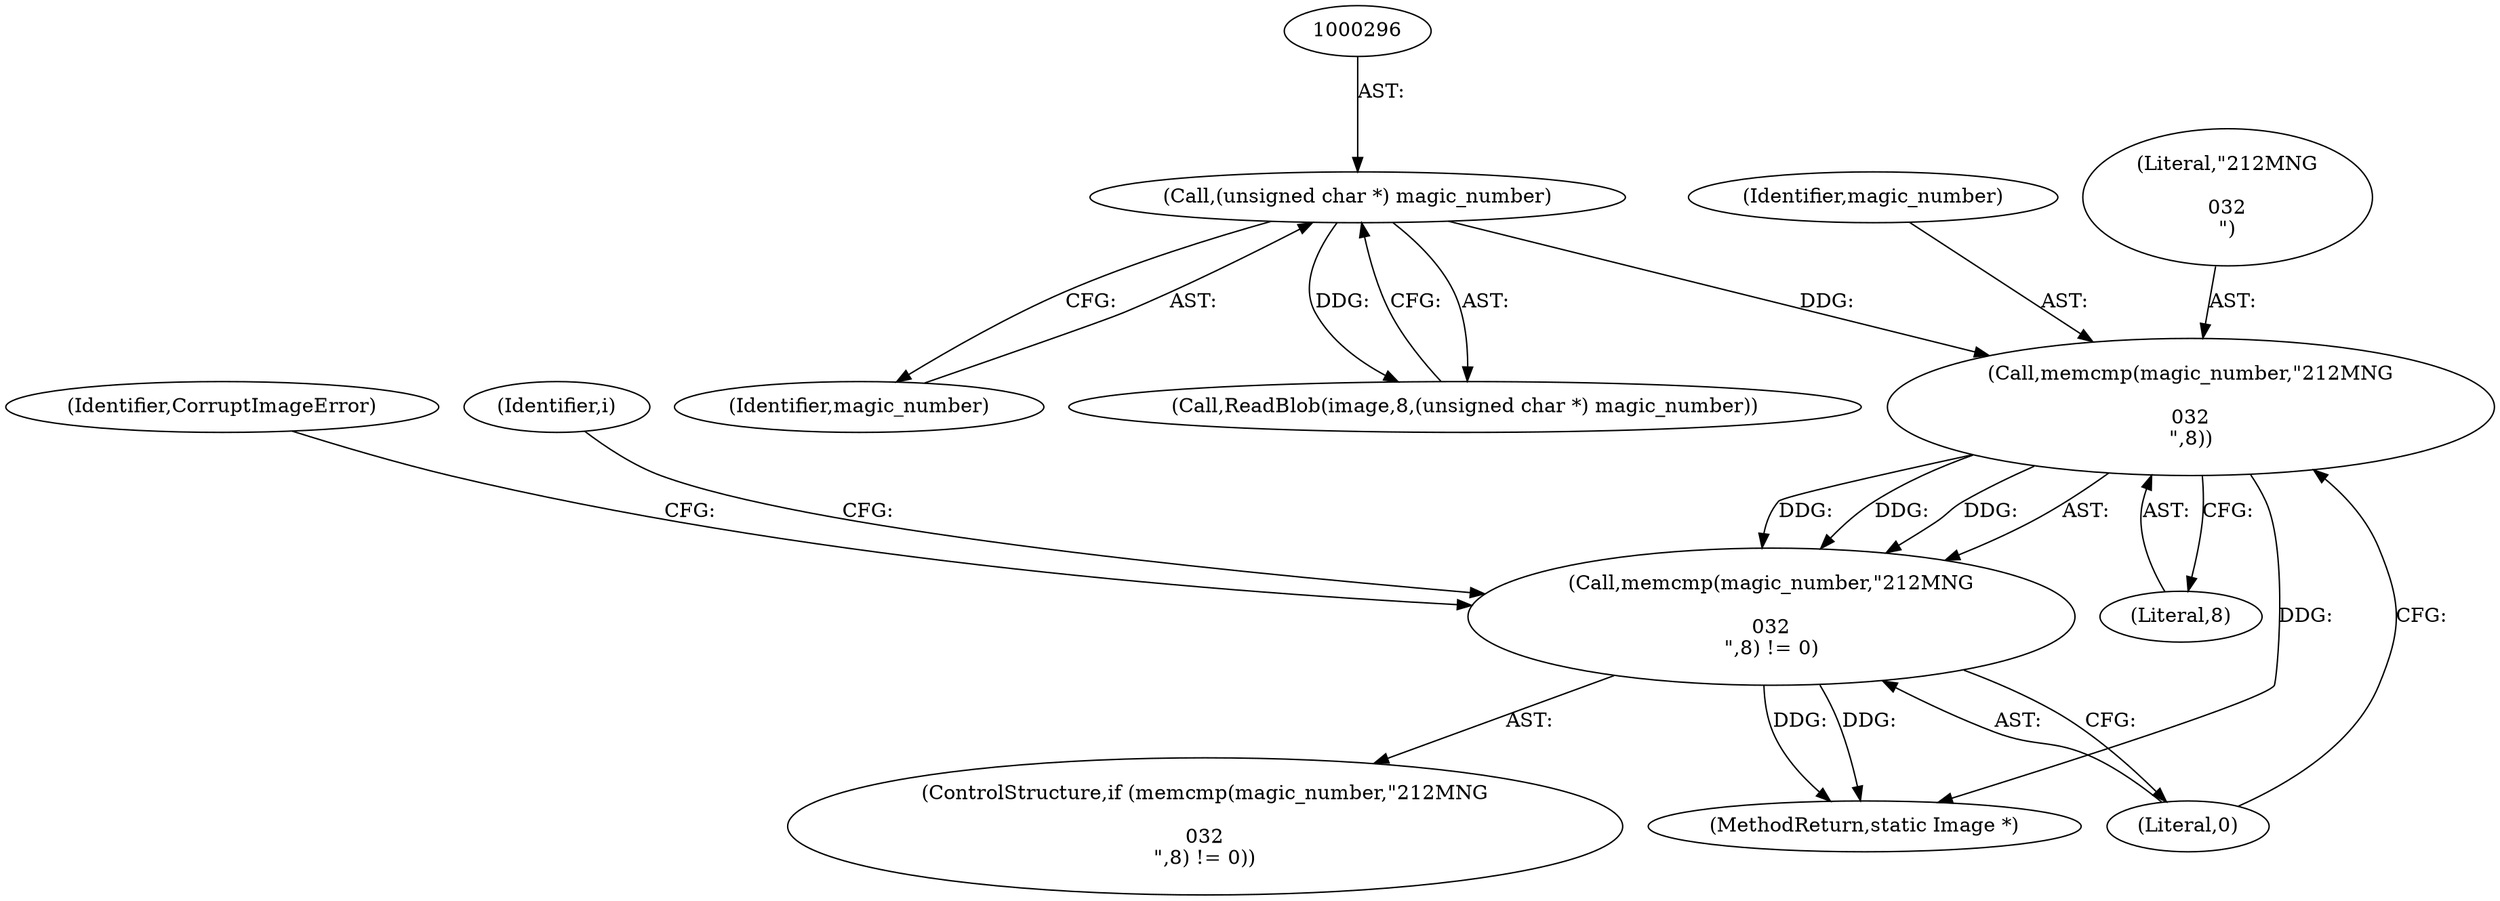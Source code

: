 digraph "0_ImageMagick_22e0310345499ffe906c604428f2a3a668942b05@API" {
"1000300" [label="(Call,memcmp(magic_number,\"\212MNG\r\n\032\n\",8))"];
"1000295" [label="(Call,(unsigned char *) magic_number)"];
"1000299" [label="(Call,memcmp(magic_number,\"\212MNG\r\n\032\n\",8) != 0)"];
"1000297" [label="(Identifier,magic_number)"];
"1000298" [label="(ControlStructure,if (memcmp(magic_number,\"\212MNG\r\n\032\n\",8) != 0))"];
"1000292" [label="(Call,ReadBlob(image,8,(unsigned char *) magic_number))"];
"1007383" [label="(MethodReturn,static Image *)"];
"1000306" [label="(Identifier,CorruptImageError)"];
"1000295" [label="(Call,(unsigned char *) magic_number)"];
"1000310" [label="(Identifier,i)"];
"1000304" [label="(Literal,0)"];
"1000302" [label="(Literal,\"\212MNG\r\n\032\n\")"];
"1000303" [label="(Literal,8)"];
"1000299" [label="(Call,memcmp(magic_number,\"\212MNG\r\n\032\n\",8) != 0)"];
"1000301" [label="(Identifier,magic_number)"];
"1000300" [label="(Call,memcmp(magic_number,\"\212MNG\r\n\032\n\",8))"];
"1000300" -> "1000299"  [label="AST: "];
"1000300" -> "1000303"  [label="CFG: "];
"1000301" -> "1000300"  [label="AST: "];
"1000302" -> "1000300"  [label="AST: "];
"1000303" -> "1000300"  [label="AST: "];
"1000304" -> "1000300"  [label="CFG: "];
"1000300" -> "1007383"  [label="DDG: "];
"1000300" -> "1000299"  [label="DDG: "];
"1000300" -> "1000299"  [label="DDG: "];
"1000300" -> "1000299"  [label="DDG: "];
"1000295" -> "1000300"  [label="DDG: "];
"1000295" -> "1000292"  [label="AST: "];
"1000295" -> "1000297"  [label="CFG: "];
"1000296" -> "1000295"  [label="AST: "];
"1000297" -> "1000295"  [label="AST: "];
"1000292" -> "1000295"  [label="CFG: "];
"1000295" -> "1000292"  [label="DDG: "];
"1000299" -> "1000298"  [label="AST: "];
"1000299" -> "1000304"  [label="CFG: "];
"1000304" -> "1000299"  [label="AST: "];
"1000306" -> "1000299"  [label="CFG: "];
"1000310" -> "1000299"  [label="CFG: "];
"1000299" -> "1007383"  [label="DDG: "];
"1000299" -> "1007383"  [label="DDG: "];
}
